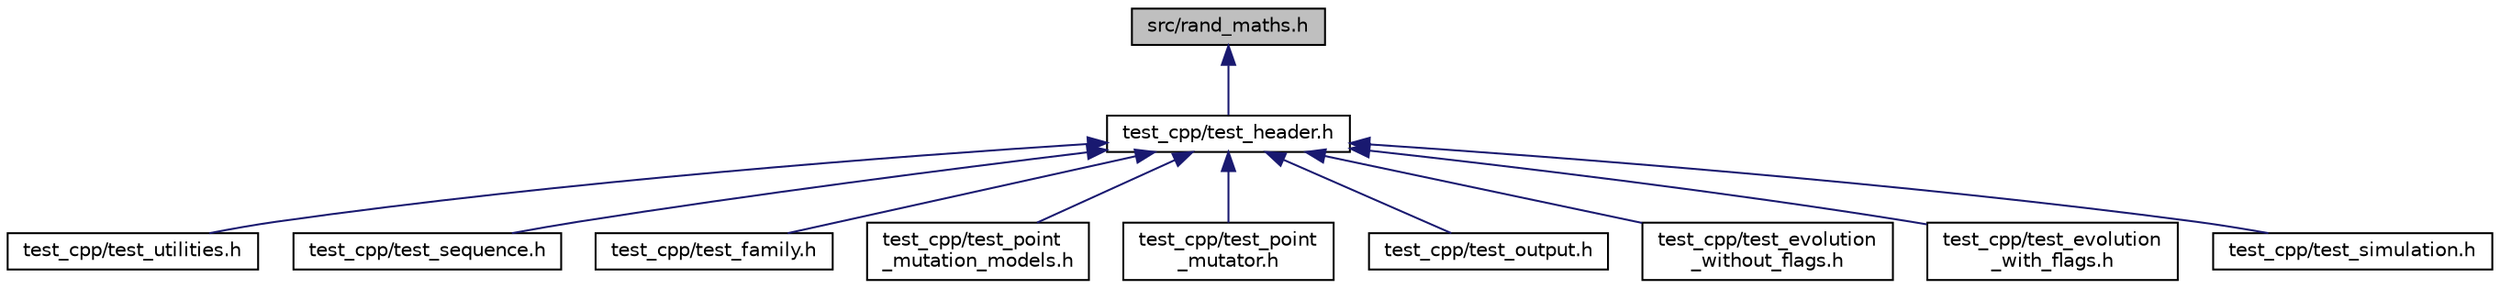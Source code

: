 digraph "src/rand_maths.h"
{
 // LATEX_PDF_SIZE
  edge [fontname="Helvetica",fontsize="10",labelfontname="Helvetica",labelfontsize="10"];
  node [fontname="Helvetica",fontsize="10",shape=record];
  Node1 [label="src/rand_maths.h",height=0.2,width=0.4,color="black", fillcolor="grey75", style="filled", fontcolor="black",tooltip="Declaration of the global random number generator."];
  Node1 -> Node2 [dir="back",color="midnightblue",fontsize="10",style="solid"];
  Node2 [label="test_cpp/test_header.h",height=0.2,width=0.4,color="black", fillcolor="white", style="filled",URL="$test__header_8h.html",tooltip=" "];
  Node2 -> Node3 [dir="back",color="midnightblue",fontsize="10",style="solid"];
  Node3 [label="test_cpp/test_utilities.h",height=0.2,width=0.4,color="black", fillcolor="white", style="filled",URL="$test__utilities_8h.html",tooltip="To test the functionality of the Utility functions."];
  Node2 -> Node4 [dir="back",color="midnightblue",fontsize="10",style="solid"];
  Node4 [label="test_cpp/test_sequence.h",height=0.2,width=0.4,color="black", fillcolor="white", style="filled",URL="$test__sequence_8h.html",tooltip="To test the functionality of the Sequence class."];
  Node2 -> Node5 [dir="back",color="midnightblue",fontsize="10",style="solid"];
  Node5 [label="test_cpp/test_family.h",height=0.2,width=0.4,color="black", fillcolor="white", style="filled",URL="$test__family_8h.html",tooltip=" "];
  Node2 -> Node6 [dir="back",color="midnightblue",fontsize="10",style="solid"];
  Node6 [label="test_cpp/test_point\l_mutation_models.h",height=0.2,width=0.4,color="black", fillcolor="white", style="filled",URL="$test__point__mutation__models_8h.html",tooltip="To test the functionality of the Point Mutation Models."];
  Node2 -> Node7 [dir="back",color="midnightblue",fontsize="10",style="solid"];
  Node7 [label="test_cpp/test_point\l_mutator.h",height=0.2,width=0.4,color="black", fillcolor="white", style="filled",URL="$test__point__mutator_8h.html",tooltip="To test the functionality of the Point Mutator class."];
  Node2 -> Node8 [dir="back",color="midnightblue",fontsize="10",style="solid"];
  Node8 [label="test_cpp/test_output.h",height=0.2,width=0.4,color="black", fillcolor="white", style="filled",URL="$test__output_8h.html",tooltip="To test the functionality of the Output class."];
  Node2 -> Node9 [dir="back",color="midnightblue",fontsize="10",style="solid"];
  Node9 [label="test_cpp/test_evolution\l_without_flags.h",height=0.2,width=0.4,color="black", fillcolor="white", style="filled",URL="$test__evolution__without__flags_8h.html",tooltip="To test the functionality of the EvolutionWithoutFlags class."];
  Node2 -> Node10 [dir="back",color="midnightblue",fontsize="10",style="solid"];
  Node10 [label="test_cpp/test_evolution\l_with_flags.h",height=0.2,width=0.4,color="black", fillcolor="white", style="filled",URL="$test__evolution__with__flags_8h.html",tooltip="To test the functionality of the EvolutionWithFlags class."];
  Node2 -> Node11 [dir="back",color="midnightblue",fontsize="10",style="solid"];
  Node11 [label="test_cpp/test_simulation.h",height=0.2,width=0.4,color="black", fillcolor="white", style="filled",URL="$test__simulation_8h.html",tooltip=" "];
}
